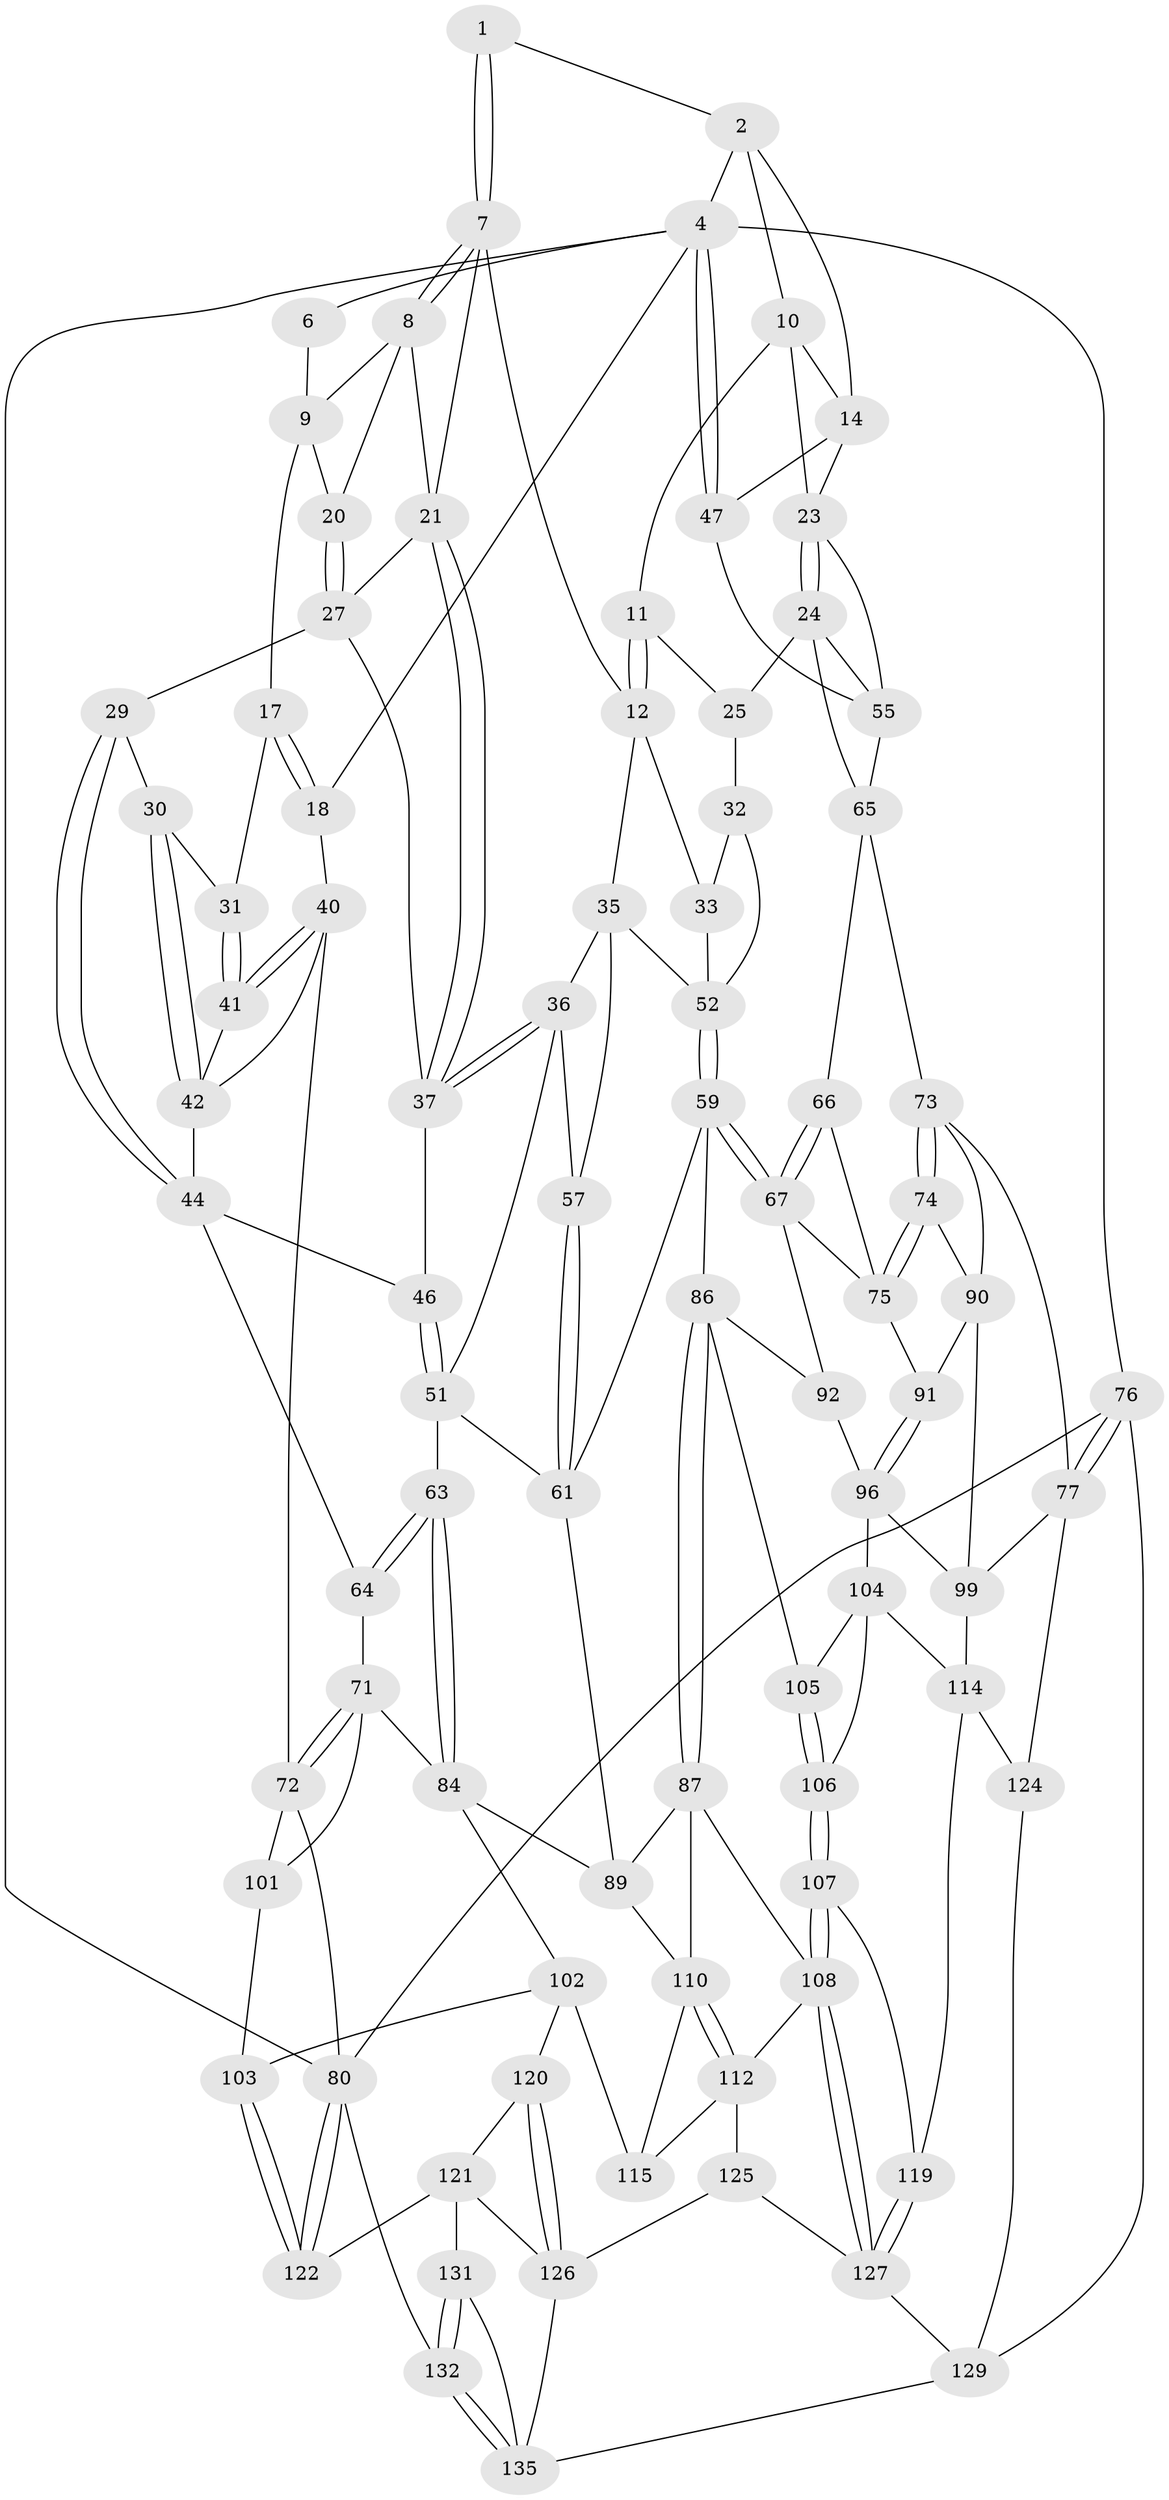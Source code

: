 // Generated by graph-tools (version 1.1) at 2025/24/03/03/25 07:24:32]
// undirected, 85 vertices, 190 edges
graph export_dot {
graph [start="1"]
  node [color=gray90,style=filled];
  1 [pos="+0.31330970180926737+0"];
  2 [pos="+0.5984971123571435+0",super="+3"];
  4 [pos="+1+0",super="+5"];
  6 [pos="+0.10545961072564974+0"];
  7 [pos="+0.3065706105498096+0.018096779612719424",super="+13"];
  8 [pos="+0.25301163978350794+0.040303099018270096",super="+19"];
  9 [pos="+0.15904009760434903+0.027087358646737614",super="+16"];
  10 [pos="+0.5963599704672202+0",super="+15"];
  11 [pos="+0.5227162279231408+0"];
  12 [pos="+0.3955422898576122+0.07914431590608415",super="+34"];
  14 [pos="+0.7627288891895302+0.13055806853325158",super="+48"];
  17 [pos="+0.10015847300923142+0.07515658233173687"];
  18 [pos="+0+0"];
  20 [pos="+0.17040694114578123+0.08160851778217391"];
  21 [pos="+0.29554894545843347+0.11277045332947598",super="+22"];
  23 [pos="+0.670021290732374+0.20612231803819195",super="+49"];
  24 [pos="+0.6659314635915552+0.21012208502835805",super="+58"];
  25 [pos="+0.6546155103475723+0.2190868750244512",super="+26"];
  27 [pos="+0.19531290637183532+0.13462500247315765",super="+28"];
  29 [pos="+0.18035185032629175+0.16053049407526343"];
  30 [pos="+0.14049946423115647+0.15922606598179082"];
  31 [pos="+0.09571920498801882+0.1381541826037115"];
  32 [pos="+0.4984348806574733+0.11430064902218302",super="+38"];
  33 [pos="+0.44098969682453554+0.1806407655878423"];
  35 [pos="+0.3708726442687674+0.20649965567822529",super="+54"];
  36 [pos="+0.3559277382722169+0.21311274360269727",super="+50"];
  37 [pos="+0.30057745643610256+0.17430230122977497",super="+39"];
  40 [pos="+0+0.057766561534877844",super="+70"];
  41 [pos="+0.06379733851956028+0.15688363492009333"];
  42 [pos="+0.0815207396234065+0.3131053090937193",super="+43"];
  44 [pos="+0.18977197420902034+0.2714458626479264",super="+45"];
  46 [pos="+0.21276675870726217+0.2752311575885692"];
  47 [pos="+1+0"];
  51 [pos="+0.3066519987708451+0.3301306648752954",super="+62"];
  52 [pos="+0.6143938152976267+0.2905861997667663",super="+53"];
  55 [pos="+1+0",super="+56"];
  57 [pos="+0.4380018457081508+0.30682258449360406"];
  59 [pos="+0.6233552085148355+0.3497596916429809",super="+60"];
  61 [pos="+0.412388252499525+0.42352410988415146",super="+69"];
  63 [pos="+0.1404020043159695+0.43283900117490115"];
  64 [pos="+0.1086517479528992+0.39510249324274976"];
  65 [pos="+0.867004453904384+0.33541988948815193",super="+68"];
  66 [pos="+0.8620174623405152+0.3480907668162299"];
  67 [pos="+0.6512301331994998+0.3941545095354225",super="+83"];
  71 [pos="+0.03059925069221468+0.43909059440959447",super="+85"];
  72 [pos="+0+0.47622456296105337",super="+79"];
  73 [pos="+1+0.42371558007850274",super="+78"];
  74 [pos="+0.9985088717071057+0.451712143025365"];
  75 [pos="+0.8892976589634012+0.3994259630481703",super="+82"];
  76 [pos="+1+1"];
  77 [pos="+1+1",super="+123"];
  80 [pos="+0+1",super="+81"];
  84 [pos="+0.14274493546608757+0.49862964597524834",super="+95"];
  86 [pos="+0.517951676523203+0.5537887808175985",super="+93"];
  87 [pos="+0.48451715056580835+0.5694247283872784",super="+88"];
  89 [pos="+0.3590781793677394+0.47673522273074714",super="+94"];
  90 [pos="+0.9122863694591229+0.547479268903496",super="+98"];
  91 [pos="+0.8497917997043705+0.5211115092389283"];
  92 [pos="+0.6516510569079677+0.4325728951752953"];
  96 [pos="+0.7519048917722788+0.5640765346118374",super="+97"];
  99 [pos="+0.797528051210343+0.6904877371284777",super="+100"];
  101 [pos="+0+0.6447742630619138"];
  102 [pos="+0.1549997797652681+0.6540773413521083",super="+116"];
  103 [pos="+0.10366118964171547+0.6844798497802778"];
  104 [pos="+0.6340141531310828+0.6156856708886712",super="+113"];
  105 [pos="+0.5644889002879927+0.5908778427055528"];
  106 [pos="+0.5861062989474077+0.7129399046780585"];
  107 [pos="+0.5715462927191409+0.7227149283151777"];
  108 [pos="+0.5257717663308513+0.742642811744912",super="+109"];
  110 [pos="+0.43124665304694954+0.5860593713918834",super="+111"];
  112 [pos="+0.40377562164584246+0.7142635839148237",super="+117"];
  114 [pos="+0.6868749574212549+0.7082867161789788",super="+118"];
  115 [pos="+0.313882588029623+0.6806782405804779"];
  119 [pos="+0.6585342461038144+0.8100888825522636"];
  120 [pos="+0.2432084928387771+0.778215497840697"];
  121 [pos="+0.1700307878200196+0.8225161397966468",super="+130"];
  122 [pos="+0.1303947151025499+0.8003923687336427"];
  124 [pos="+0.7674086008808223+0.8903084458436046"];
  125 [pos="+0.35356513298506703+0.8214947825279744"];
  126 [pos="+0.31866588230358117+0.8341684333805623",super="+133"];
  127 [pos="+0.5168617487429977+0.9084220082075593",super="+128"];
  129 [pos="+0.5194416803106094+0.951956112134494",super="+134"];
  131 [pos="+0.1479678095895385+0.9463368455304293"];
  132 [pos="+0+1"];
  135 [pos="+0.42330330732326155+1",super="+136"];
  1 -- 2;
  1 -- 7;
  1 -- 7;
  2 -- 10;
  2 -- 4;
  2 -- 14;
  4 -- 47;
  4 -- 47;
  4 -- 76;
  4 -- 80;
  4 -- 18;
  4 -- 6;
  6 -- 9;
  7 -- 8;
  7 -- 8;
  7 -- 12;
  7 -- 21;
  8 -- 9;
  8 -- 20;
  8 -- 21;
  9 -- 20;
  9 -- 17;
  10 -- 11;
  10 -- 14;
  10 -- 23;
  11 -- 12;
  11 -- 12;
  11 -- 25;
  12 -- 33;
  12 -- 35;
  14 -- 23;
  14 -- 47;
  17 -- 18;
  17 -- 18;
  17 -- 31;
  18 -- 40;
  20 -- 27;
  20 -- 27;
  21 -- 37;
  21 -- 37;
  21 -- 27;
  23 -- 24;
  23 -- 24;
  23 -- 55;
  24 -- 25;
  24 -- 65;
  24 -- 55;
  25 -- 32 [weight=2];
  27 -- 29;
  27 -- 37;
  29 -- 30;
  29 -- 44;
  29 -- 44;
  30 -- 31;
  30 -- 42;
  30 -- 42;
  31 -- 41;
  31 -- 41;
  32 -- 33;
  32 -- 52;
  33 -- 52;
  35 -- 36;
  35 -- 57;
  35 -- 52;
  36 -- 37;
  36 -- 37;
  36 -- 57;
  36 -- 51;
  37 -- 46;
  40 -- 41;
  40 -- 41;
  40 -- 42;
  40 -- 72;
  41 -- 42;
  42 -- 44;
  44 -- 46;
  44 -- 64;
  46 -- 51;
  46 -- 51;
  47 -- 55;
  51 -- 63;
  51 -- 61;
  52 -- 59;
  52 -- 59;
  55 -- 65;
  57 -- 61;
  57 -- 61;
  59 -- 67;
  59 -- 67;
  59 -- 61;
  59 -- 86;
  61 -- 89;
  63 -- 64;
  63 -- 64;
  63 -- 84;
  63 -- 84;
  64 -- 71;
  65 -- 66;
  65 -- 73;
  66 -- 67;
  66 -- 67;
  66 -- 75;
  67 -- 92;
  67 -- 75;
  71 -- 72;
  71 -- 72;
  71 -- 84;
  71 -- 101;
  72 -- 80;
  72 -- 101;
  73 -- 74;
  73 -- 74;
  73 -- 90;
  73 -- 77;
  74 -- 75;
  74 -- 75;
  74 -- 90;
  75 -- 91;
  76 -- 77;
  76 -- 77;
  76 -- 129;
  76 -- 80;
  77 -- 99;
  77 -- 124;
  80 -- 122;
  80 -- 122;
  80 -- 132;
  84 -- 102;
  84 -- 89;
  86 -- 87;
  86 -- 87;
  86 -- 105;
  86 -- 92;
  87 -- 89;
  87 -- 110;
  87 -- 108;
  89 -- 110;
  90 -- 91;
  90 -- 99;
  91 -- 96;
  91 -- 96;
  92 -- 96;
  96 -- 99;
  96 -- 104;
  99 -- 114;
  101 -- 103;
  102 -- 103;
  102 -- 120;
  102 -- 115;
  103 -- 122;
  103 -- 122;
  104 -- 105;
  104 -- 106;
  104 -- 114;
  105 -- 106;
  105 -- 106;
  106 -- 107;
  106 -- 107;
  107 -- 108;
  107 -- 108;
  107 -- 119;
  108 -- 127;
  108 -- 127;
  108 -- 112;
  110 -- 112;
  110 -- 112;
  110 -- 115;
  112 -- 115;
  112 -- 125;
  114 -- 124;
  114 -- 119;
  119 -- 127;
  119 -- 127;
  120 -- 121;
  120 -- 126;
  120 -- 126;
  121 -- 122;
  121 -- 131;
  121 -- 126;
  124 -- 129;
  125 -- 126;
  125 -- 127;
  126 -- 135;
  127 -- 129;
  129 -- 135;
  131 -- 132;
  131 -- 132;
  131 -- 135;
  132 -- 135;
  132 -- 135;
}
